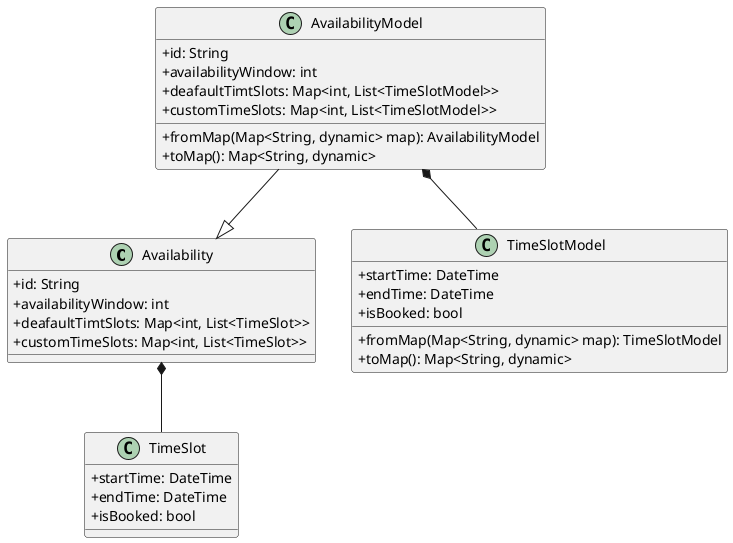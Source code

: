 
@startuml class_diagram4
skinparam classAttributeIconSize 0


class Availability {
    + id: String
    + availabilityWindow: int 
    + deafaultTimtSlots: Map<int, List<TimeSlot>>
    + customTimeSlots: Map<int, List<TimeSlot>>
}
class AvailabilityModel {
    + id: String
    + availabilityWindow: int 
    + deafaultTimtSlots: Map<int, List<TimeSlotModel>>
    + customTimeSlots: Map<int, List<TimeSlotModel>>
    + fromMap(Map<String, dynamic> map): AvailabilityModel
    + toMap(): Map<String, dynamic>
}


class TimeSlot {
    + startTime: DateTime
    + endTime: DateTime
    + isBooked: bool
}
class TimeSlotModel {
    + startTime: DateTime
    + endTime: DateTime
    + isBooked: bool
    + fromMap(Map<String, dynamic> map): TimeSlotModel
    + toMap(): Map<String, dynamic>
}

' Availability and TimeSlot
AvailabilityModel --|> Availability
Availability *-- TimeSlot
AvailabilityModel *-- TimeSlotModel


@enduml
